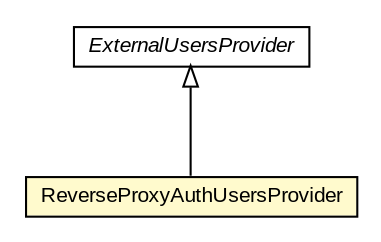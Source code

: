 #!/usr/local/bin/dot
#
# Class diagram 
# Generated by UMLGraph version R5_6-24-gf6e263 (http://www.umlgraph.org/)
#

digraph G {
	edge [fontname="arial",fontsize=10,labelfontname="arial",labelfontsize=10];
	node [fontname="arial",fontsize=10,shape=plaintext];
	nodesep=0.25;
	ranksep=0.5;
	// net.trajano.sonar.plugins.reverseproxyauth.ReverseProxyAuthUsersProvider
	c45 [label=<<table title="net.trajano.sonar.plugins.reverseproxyauth.ReverseProxyAuthUsersProvider" border="0" cellborder="1" cellspacing="0" cellpadding="2" port="p" bgcolor="lemonChiffon" href="./ReverseProxyAuthUsersProvider.html">
		<tr><td><table border="0" cellspacing="0" cellpadding="1">
<tr><td align="center" balign="center"> ReverseProxyAuthUsersProvider </td></tr>
		</table></td></tr>
		</table>>, URL="./ReverseProxyAuthUsersProvider.html", fontname="arial", fontcolor="black", fontsize=10.0];
	//net.trajano.sonar.plugins.reverseproxyauth.ReverseProxyAuthUsersProvider extends org.sonar.api.security.ExternalUsersProvider
	c50:p -> c45:p [dir=back,arrowtail=empty];
	// org.sonar.api.security.ExternalUsersProvider
	c50 [label=<<table title="org.sonar.api.security.ExternalUsersProvider" border="0" cellborder="1" cellspacing="0" cellpadding="2" port="p" href="http://java.sun.com/j2se/1.4.2/docs/api/org/sonar/api/security/ExternalUsersProvider.html">
		<tr><td><table border="0" cellspacing="0" cellpadding="1">
<tr><td align="center" balign="center"><font face="arial italic"> ExternalUsersProvider </font></td></tr>
		</table></td></tr>
		</table>>, URL="http://java.sun.com/j2se/1.4.2/docs/api/org/sonar/api/security/ExternalUsersProvider.html", fontname="arial", fontcolor="black", fontsize=10.0];
}

